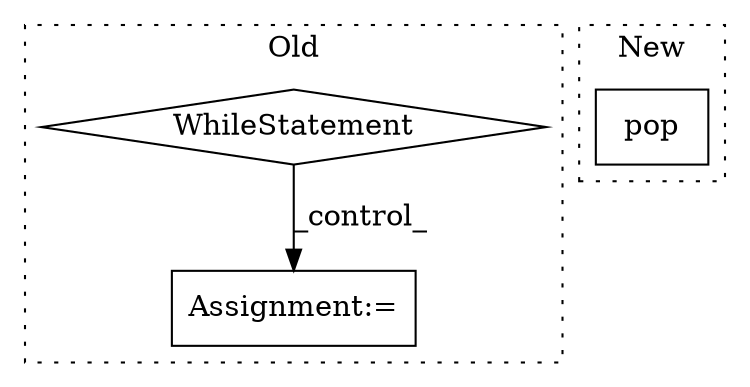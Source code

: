 digraph G {
subgraph cluster0 {
1 [label="WhileStatement" a="61" s="1823,1836" l="7,2" shape="diamond"];
3 [label="Assignment:=" a="7" s="1882" l="1" shape="box"];
label = "Old";
style="dotted";
}
subgraph cluster1 {
2 [label="pop" a="32" s="2977" l="5" shape="box"];
label = "New";
style="dotted";
}
1 -> 3 [label="_control_"];
}